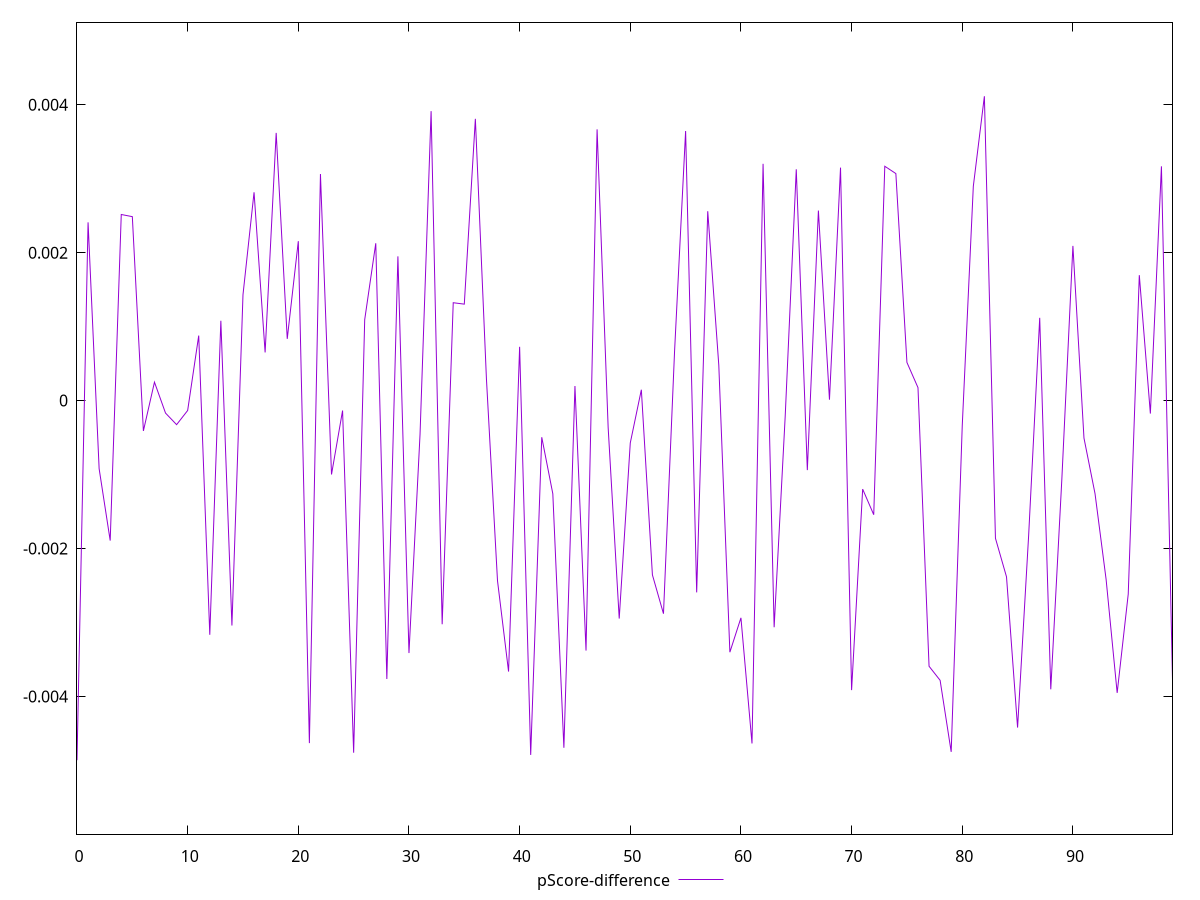 reset

$pScoreDifference <<EOF
0 -0.004861972816780691
1 0.0024101893017496323
2 -0.0009206461650823616
3 -0.001892885384023657
4 0.002516544848069624
5 0.002487247688607197
6 -0.000409976243086585
7 0.0002494769791602236
8 -0.00016872688790592338
9 -0.0003252281396476375
10 -0.00013349449482036313
11 0.0008790121967676701
12 -0.0031664160186651857
13 0.0010793969080095112
14 -0.003041077219107846
15 0.0014307592207977171
16 0.0028168398099376324
17 0.0006511703223291976
18 0.0036194994940557113
19 0.0008348422333243066
20 0.0021558368030337727
21 -0.004631448306606112
22 0.0030636322603864174
23 -0.0009988229313242503
24 -0.0001343736971095577
25 -0.004761001760959727
26 0.0010943078052622068
27 0.0021275255567065887
28 -0.0037641006155945123
29 0.0019502370716760753
30 -0.0034137021520042055
31 -0.000456655429374897
32 0.003914200713522442
33 -0.003024409897276148
34 0.0013235499128616546
35 0.0013043288954459609
36 0.003809949216046049
37 0.0002960954923175718
38 -0.0024350015805377767
39 -0.003663633029763691
40 0.0007275567278688388
41 -0.004791157533741486
42 -0.0004954511538353135
43 -0.0012602218851011093
44 -0.0046939829168662905
45 0.0001969137312517466
46 -0.0033798545501884103
47 0.0036676960805680503
48 -0.00036303620073241394
49 -0.002946888908420209
50 -0.000572223156861118
51 0.00014710823210473123
52 -0.0023565925488299166
53 -0.00288133543481639
54 0.0006616478793387559
55 0.0036454749285970145
56 -0.0025932774443165885
57 0.002560950031415432
58 0.00047656672325213645
59 -0.0034018946534107863
60 -0.0029372918740410148
61 -0.0046361287765744885
62 0.003201520257827606
63 -0.0030647744326386395
64 -0.00021184255438722044
65 0.0031273286595495664
66 -0.0009396450642541465
67 0.002569535068698059
68 0.000012375837313283178
69 0.003150166397120624
70 -0.003914792921890453
71 -0.0011967888193885612
72 -0.0015428825183979589
73 0.0031685049846555957
74 0.0030699125630292423
75 0.0005164016238065061
76 0.00017537293583713698
77 -0.003592018688125642
78 -0.0037821989523775246
79 -0.004749592577921291
80 -0.00033926847772636215
81 0.0028977602657919155
82 0.004115324836386436
83 -0.0018613451736602116
84 -0.0023833370813083343
85 -0.004421149316469086
86 -0.0018234853419140107
87 0.0011190945384766948
88 -0.0039040046492937464
89 -0.0010624844407102207
90 0.002091868686070475
91 -0.0005066842051169029
92 -0.0012590014024504992
93 -0.0024170966194244636
94 -0.003952177891666464
95 -0.002616642777506173
96 0.0016963917338557177
97 -0.00017548948600587533
98 0.003167862280687883
99 -0.003778193364637472
EOF

set key outside below
set xrange [0:99]
set yrange [-0.005861972816780691:0.005115324836386436]
set trange [-0.005861972816780691:0.005115324836386436]
set terminal svg size 640, 500 enhanced background rgb 'white'
set output "reprap/bootup-time/samples/pages+cached+noexternal+nomedia+nocss+nojs/pScore-difference/values.svg"

plot $pScoreDifference title "pScore-difference" with line

reset
